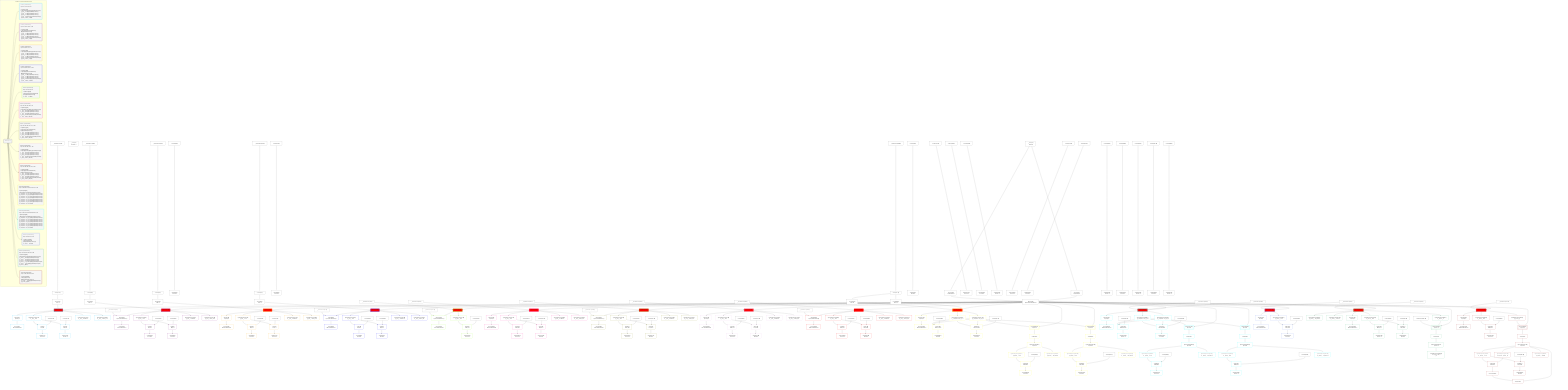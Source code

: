 %%{init: {'themeVariables': { 'fontSize': '12px'}}}%%
graph TD
    classDef path fill:#eee,stroke:#000,color:#000
    classDef plan fill:#fff,stroke-width:1px,color:#000
    classDef itemplan fill:#fff,stroke-width:2px,color:#000
    classDef sideeffectplan fill:#f00,stroke-width:2px,color:#000
    classDef bucket fill:#f6f6f6,color:#000,stroke-width:2px,text-align:left


    %% define steps
    __Value3["__Value[3∈0]<br />ᐸcontextᐳ"]:::plan
    __Value5["__Value[5∈0]<br />ᐸrootValueᐳ"]:::plan
    __InputStaticLeaf9["__InputStaticLeaf[9∈0]"]:::plan
    Lambda10["Lambda[10∈0]"]:::plan
    Access11["Access[11∈0]<br />ᐸ10.1ᐳ"]:::plan
    Access13["Access[13∈0]<br />ᐸ3.pgSettingsᐳ"]:::plan
    Access14["Access[14∈0]<br />ᐸ3.withPgClientᐳ"]:::plan
    Object15["Object[15∈0]<br />ᐸ{pgSettings,withPgClient}ᐳ"]:::plan
    PgDelete12[["PgDelete[12∈1]"]]:::sideeffectplan
    Object16["Object[16∈1]<br />ᐸ{result}ᐳ"]:::plan
    Access17["Access[17∈1]<br />ᐸ16.clientMutationIdᐳ"]:::plan
    Constant18["Constant[18∈0]"]:::plan
    PgClassExpression19["PgClassExpression[19∈1]<br />ᐸ__post__.”id”ᐳ"]:::plan
    List20["List[20∈1]<br />ᐸ18,19ᐳ"]:::plan
    Lambda21["Lambda[21∈1]<br />ᐸencodeᐳ"]:::plan
    Constant22["Constant[22∈0]"]:::plan
    List24["List[24∈1]<br />ᐸ22,19ᐳ"]:::plan
    Lambda25["Lambda[25∈1]<br />ᐸencodeᐳ"]:::plan
    PgClassExpression27["PgClassExpression[27∈1]<br />ᐸ__post__.”headline”ᐳ"]:::plan
    PgClassExpression28["PgClassExpression[28∈1]<br />ᐸ__post__.”author_id”ᐳ"]:::plan
    Constant29["Constant[29∈0]"]:::plan
    Lambda30["Lambda[30∈0]<br />ᐸencodeᐳ"]:::plan
    __InputStaticLeaf32["__InputStaticLeaf[32∈0]"]:::plan
    __InputStaticLeaf33["__InputStaticLeaf[33∈0]"]:::plan
    Lambda34["Lambda[34∈0]"]:::plan
    Access35["Access[35∈0]<br />ᐸ34.1ᐳ"]:::plan
    PgDelete36[["PgDelete[36∈2]"]]:::sideeffectplan
    Object40["Object[40∈2]<br />ᐸ{result,clientMutationId}ᐳ"]:::plan
    Access41["Access[41∈2]<br />ᐸ40.clientMutationIdᐳ"]:::plan
    Constant42["Constant[42∈0]"]:::plan
    PgClassExpression43["PgClassExpression[43∈2]<br />ᐸ__post__.”id”ᐳ"]:::plan
    List44["List[44∈2]<br />ᐸ42,43ᐳ"]:::plan
    Lambda45["Lambda[45∈2]<br />ᐸencodeᐳ"]:::plan
    Constant46["Constant[46∈0]"]:::plan
    List48["List[48∈2]<br />ᐸ46,43ᐳ"]:::plan
    Lambda49["Lambda[49∈2]<br />ᐸencodeᐳ"]:::plan
    PgClassExpression51["PgClassExpression[51∈2]<br />ᐸ__post__.”headline”ᐳ"]:::plan
    PgClassExpression52["PgClassExpression[52∈2]<br />ᐸ__post__.”author_id”ᐳ"]:::plan
    Constant53["Constant[53∈0]"]:::plan
    Lambda54["Lambda[54∈0]<br />ᐸencodeᐳ"]:::plan
    __InputStaticLeaf57["__InputStaticLeaf[57∈0]"]:::plan
    Lambda58["Lambda[58∈0]"]:::plan
    Access59["Access[59∈0]<br />ᐸ58.1ᐳ"]:::plan
    PgDelete60[["PgDelete[60∈3]"]]:::sideeffectplan
    Object64["Object[64∈3]<br />ᐸ{result}ᐳ"]:::plan
    Access65["Access[65∈3]<br />ᐸ64.clientMutationIdᐳ"]:::plan
    Constant66["Constant[66∈0]"]:::plan
    PgClassExpression67["PgClassExpression[67∈3]<br />ᐸ__post__.”id”ᐳ"]:::plan
    List68["List[68∈3]<br />ᐸ66,67ᐳ"]:::plan
    Lambda69["Lambda[69∈3]<br />ᐸencodeᐳ"]:::plan
    Constant70["Constant[70∈0]"]:::plan
    List72["List[72∈3]<br />ᐸ70,67ᐳ"]:::plan
    Lambda73["Lambda[73∈3]<br />ᐸencodeᐳ"]:::plan
    PgClassExpression75["PgClassExpression[75∈3]<br />ᐸ__post__.”headline”ᐳ"]:::plan
    PgClassExpression76["PgClassExpression[76∈3]<br />ᐸ__post__.”author_id”ᐳ"]:::plan
    Constant77["Constant[77∈0]"]:::plan
    Lambda78["Lambda[78∈0]<br />ᐸencodeᐳ"]:::plan
    __InputStaticLeaf80["__InputStaticLeaf[80∈0]"]:::plan
    __InputStaticLeaf81["__InputStaticLeaf[81∈0]"]:::plan
    Lambda82["Lambda[82∈0]"]:::plan
    Access83["Access[83∈0]<br />ᐸ82.1ᐳ"]:::plan
    PgDelete84[["PgDelete[84∈4]"]]:::sideeffectplan
    Object88["Object[88∈4]<br />ᐸ{result,clientMutationId}ᐳ"]:::plan
    Access89["Access[89∈4]<br />ᐸ88.clientMutationIdᐳ"]:::plan
    Constant90["Constant[90∈0]"]:::plan
    PgClassExpression91["PgClassExpression[91∈4]<br />ᐸ__post__.”id”ᐳ"]:::plan
    List92["List[92∈4]<br />ᐸ90,91ᐳ"]:::plan
    Lambda93["Lambda[93∈4]<br />ᐸencodeᐳ"]:::plan
    Constant94["Constant[94∈0]"]:::plan
    List96["List[96∈4]<br />ᐸ94,91ᐳ"]:::plan
    Lambda97["Lambda[97∈4]<br />ᐸencodeᐳ"]:::plan
    PgClassExpression99["PgClassExpression[99∈4]<br />ᐸ__post__.”headline”ᐳ"]:::plan
    PgClassExpression100["PgClassExpression[100∈4]<br />ᐸ__post__.”author_id”ᐳ"]:::plan
    Constant101["Constant[101∈0]"]:::plan
    Lambda102["Lambda[102∈0]<br />ᐸencodeᐳ"]:::plan
    __InputStaticLeaf104["__InputStaticLeaf[104∈0]"]:::plan
    __InputStaticLeaf105["__InputStaticLeaf[105∈0]"]:::plan
    PgDelete106[["PgDelete[106∈5]"]]:::sideeffectplan
    Object110["Object[110∈5]<br />ᐸ{result,clientMutationId}ᐳ"]:::plan
    Access111["Access[111∈5]<br />ᐸ110.clientMutationIdᐳ"]:::plan
    Constant112["Constant[112∈0]"]:::plan
    PgClassExpression113["PgClassExpression[113∈5]<br />ᐸ__types__.”id”ᐳ"]:::plan
    List114["List[114∈5]<br />ᐸ112,113ᐳ"]:::plan
    Lambda115["Lambda[115∈5]<br />ᐸencodeᐳ"]:::plan
    __InputStaticLeaf118["__InputStaticLeaf[118∈0]"]:::plan
    PgDelete119[["PgDelete[119∈6]"]]:::sideeffectplan
    Object123["Object[123∈6]<br />ᐸ{result}ᐳ"]:::plan
    Access124["Access[124∈6]<br />ᐸ123.clientMutationIdᐳ"]:::plan
    Constant125["Constant[125∈0]"]:::plan
    PgClassExpression126["PgClassExpression[126∈6]<br />ᐸ__post__.”id”ᐳ"]:::plan
    List127["List[127∈6]<br />ᐸ125,126ᐳ"]:::plan
    Lambda128["Lambda[128∈6]<br />ᐸencodeᐳ"]:::plan
    Constant129["Constant[129∈0]"]:::plan
    List131["List[131∈6]<br />ᐸ129,126ᐳ"]:::plan
    Lambda132["Lambda[132∈6]<br />ᐸencodeᐳ"]:::plan
    PgClassExpression134["PgClassExpression[134∈6]<br />ᐸ__post__.”headline”ᐳ"]:::plan
    PgClassExpression135["PgClassExpression[135∈6]<br />ᐸ__post__.”author_id”ᐳ"]:::plan
    Constant136["Constant[136∈0]"]:::plan
    Lambda137["Lambda[137∈0]<br />ᐸencodeᐳ"]:::plan
    __InputStaticLeaf139["__InputStaticLeaf[139∈0]"]:::plan
    __InputStaticLeaf140["__InputStaticLeaf[140∈0]"]:::plan
    PgDelete141[["PgDelete[141∈7]"]]:::sideeffectplan
    Object145["Object[145∈7]<br />ᐸ{result,clientMutationId}ᐳ"]:::plan
    Access146["Access[146∈7]<br />ᐸ145.clientMutationIdᐳ"]:::plan
    Constant147["Constant[147∈0]"]:::plan
    PgClassExpression148["PgClassExpression[148∈7]<br />ᐸ__post__.”id”ᐳ"]:::plan
    List149["List[149∈7]<br />ᐸ147,148ᐳ"]:::plan
    Lambda150["Lambda[150∈7]<br />ᐸencodeᐳ"]:::plan
    Constant151["Constant[151∈0]"]:::plan
    List153["List[153∈7]<br />ᐸ151,148ᐳ"]:::plan
    Lambda154["Lambda[154∈7]<br />ᐸencodeᐳ"]:::plan
    PgClassExpression156["PgClassExpression[156∈7]<br />ᐸ__post__.”headline”ᐳ"]:::plan
    PgClassExpression157["PgClassExpression[157∈7]<br />ᐸ__post__.”author_id”ᐳ"]:::plan
    Constant158["Constant[158∈0]"]:::plan
    Lambda159["Lambda[159∈0]<br />ᐸencodeᐳ"]:::plan
    __InputStaticLeaf162["__InputStaticLeaf[162∈0]"]:::plan
    PgDelete163[["PgDelete[163∈8]"]]:::sideeffectplan
    Object167["Object[167∈8]<br />ᐸ{result}ᐳ"]:::plan
    Access168["Access[168∈8]<br />ᐸ167.clientMutationIdᐳ"]:::plan
    Constant169["Constant[169∈0]"]:::plan
    PgClassExpression170["PgClassExpression[170∈8]<br />ᐸ__post__.”id”ᐳ"]:::plan
    List171["List[171∈8]<br />ᐸ169,170ᐳ"]:::plan
    Lambda172["Lambda[172∈8]<br />ᐸencodeᐳ"]:::plan
    Constant173["Constant[173∈0]"]:::plan
    List175["List[175∈8]<br />ᐸ173,170ᐳ"]:::plan
    Lambda176["Lambda[176∈8]<br />ᐸencodeᐳ"]:::plan
    PgClassExpression178["PgClassExpression[178∈8]<br />ᐸ__post__.”headline”ᐳ"]:::plan
    PgClassExpression179["PgClassExpression[179∈8]<br />ᐸ__post__.”author_id”ᐳ"]:::plan
    Constant180["Constant[180∈0]"]:::plan
    Lambda181["Lambda[181∈0]<br />ᐸencodeᐳ"]:::plan
    __InputStaticLeaf183["__InputStaticLeaf[183∈0]"]:::plan
    __InputStaticLeaf184["__InputStaticLeaf[184∈0]"]:::plan
    PgDelete185[["PgDelete[185∈9]"]]:::sideeffectplan
    Object189["Object[189∈9]<br />ᐸ{result,clientMutationId}ᐳ"]:::plan
    Access190["Access[190∈9]<br />ᐸ189.clientMutationIdᐳ"]:::plan
    Constant191["Constant[191∈0]"]:::plan
    PgClassExpression192["PgClassExpression[192∈9]<br />ᐸ__post__.”id”ᐳ"]:::plan
    List193["List[193∈9]<br />ᐸ191,192ᐳ"]:::plan
    Lambda194["Lambda[194∈9]<br />ᐸencodeᐳ"]:::plan
    Constant195["Constant[195∈0]"]:::plan
    List197["List[197∈9]<br />ᐸ195,192ᐳ"]:::plan
    Lambda198["Lambda[198∈9]<br />ᐸencodeᐳ"]:::plan
    PgClassExpression200["PgClassExpression[200∈9]<br />ᐸ__post__.”headline”ᐳ"]:::plan
    PgClassExpression201["PgClassExpression[201∈9]<br />ᐸ__post__.”author_id”ᐳ"]:::plan
    Constant202["Constant[202∈0]"]:::plan
    Lambda203["Lambda[203∈0]<br />ᐸencodeᐳ"]:::plan
    __InputStaticLeaf206["__InputStaticLeaf[206∈0]"]:::plan
    Lambda207["Lambda[207∈0]"]:::plan
    Access208["Access[208∈0]<br />ᐸ207.1ᐳ"]:::plan
    Access209["Access[209∈0]<br />ᐸ207.2ᐳ"]:::plan
    PgDelete210[["PgDelete[210∈10]"]]:::sideeffectplan
    Object214["Object[214∈10]<br />ᐸ{result}ᐳ"]:::plan
    Access215["Access[215∈10]<br />ᐸ214.clientMutationIdᐳ"]:::plan
    Constant216["Constant[216∈0]"]:::plan
    PgClassExpression217["PgClassExpression[217∈10]<br />ᐸ__compound...rson_id_1”ᐳ"]:::plan
    PgClassExpression218["PgClassExpression[218∈10]<br />ᐸ__compound...rson_id_2”ᐳ"]:::plan
    List219["List[219∈10]<br />ᐸ216,217,218ᐳ"]:::plan
    Lambda220["Lambda[220∈10]<br />ᐸencodeᐳ"]:::plan
    Constant221["Constant[221∈0]"]:::plan
    List224["List[224∈10]<br />ᐸ221,217,218ᐳ"]:::plan
    Lambda225["Lambda[225∈10]<br />ᐸencodeᐳ"]:::plan
    PgSelect229[["PgSelect[229∈10]<br />ᐸpersonᐳ"]]:::plan
    First233["First[233∈10]"]:::plan
    PgSelectSingle234["PgSelectSingle[234∈10]<br />ᐸpersonᐳ"]:::plan
    Constant235["Constant[235∈0]"]:::plan
    PgClassExpression236["PgClassExpression[236∈10]<br />ᐸ__person__.”id”ᐳ"]:::plan
    List237["List[237∈10]<br />ᐸ235,236ᐳ"]:::plan
    Lambda238["Lambda[238∈10]<br />ᐸencodeᐳ"]:::plan
    PgClassExpression239["PgClassExpression[239∈10]<br />ᐸ__person__...full_name”ᐳ"]:::plan
    PgSelect241[["PgSelect[241∈10]<br />ᐸpersonᐳ"]]:::plan
    First245["First[245∈10]"]:::plan
    PgSelectSingle246["PgSelectSingle[246∈10]<br />ᐸpersonᐳ"]:::plan
    Constant247["Constant[247∈0]"]:::plan
    PgClassExpression248["PgClassExpression[248∈10]<br />ᐸ__person__.”id”ᐳ"]:::plan
    List249["List[249∈10]<br />ᐸ247,248ᐳ"]:::plan
    Lambda250["Lambda[250∈10]<br />ᐸencodeᐳ"]:::plan
    PgClassExpression251["PgClassExpression[251∈10]<br />ᐸ__person__...full_name”ᐳ"]:::plan
    Constant252["Constant[252∈0]"]:::plan
    Lambda253["Lambda[253∈0]<br />ᐸencodeᐳ"]:::plan
    __InputStaticLeaf256["__InputStaticLeaf[256∈0]"]:::plan
    __InputStaticLeaf257["__InputStaticLeaf[257∈0]"]:::plan
    PgDelete258[["PgDelete[258∈11]"]]:::sideeffectplan
    Object262["Object[262∈11]<br />ᐸ{result}ᐳ"]:::plan
    Access263["Access[263∈11]<br />ᐸ262.clientMutationIdᐳ"]:::plan
    Constant264["Constant[264∈0]"]:::plan
    PgClassExpression265["PgClassExpression[265∈11]<br />ᐸ__compound...rson_id_1”ᐳ"]:::plan
    PgClassExpression266["PgClassExpression[266∈11]<br />ᐸ__compound...rson_id_2”ᐳ"]:::plan
    List267["List[267∈11]<br />ᐸ264,265,266ᐳ"]:::plan
    Lambda268["Lambda[268∈11]<br />ᐸencodeᐳ"]:::plan
    Constant269["Constant[269∈0]"]:::plan
    List272["List[272∈11]<br />ᐸ269,265,266ᐳ"]:::plan
    Lambda273["Lambda[273∈11]<br />ᐸencodeᐳ"]:::plan
    PgSelect277[["PgSelect[277∈11]<br />ᐸpersonᐳ"]]:::plan
    First281["First[281∈11]"]:::plan
    PgSelectSingle282["PgSelectSingle[282∈11]<br />ᐸpersonᐳ"]:::plan
    Constant283["Constant[283∈0]"]:::plan
    PgClassExpression284["PgClassExpression[284∈11]<br />ᐸ__person__.”id”ᐳ"]:::plan
    List285["List[285∈11]<br />ᐸ283,284ᐳ"]:::plan
    Lambda286["Lambda[286∈11]<br />ᐸencodeᐳ"]:::plan
    PgClassExpression287["PgClassExpression[287∈11]<br />ᐸ__person__...full_name”ᐳ"]:::plan
    PgSelect289[["PgSelect[289∈11]<br />ᐸpersonᐳ"]]:::plan
    First293["First[293∈11]"]:::plan
    PgSelectSingle294["PgSelectSingle[294∈11]<br />ᐸpersonᐳ"]:::plan
    Constant295["Constant[295∈0]"]:::plan
    PgClassExpression296["PgClassExpression[296∈11]<br />ᐸ__person__.”id”ᐳ"]:::plan
    List297["List[297∈11]<br />ᐸ295,296ᐳ"]:::plan
    Lambda298["Lambda[298∈11]<br />ᐸencodeᐳ"]:::plan
    PgClassExpression299["PgClassExpression[299∈11]<br />ᐸ__person__...full_name”ᐳ"]:::plan
    Constant300["Constant[300∈0]"]:::plan
    Lambda301["Lambda[301∈0]<br />ᐸencodeᐳ"]:::plan
    __InputStaticLeaf304["__InputStaticLeaf[304∈0]"]:::plan
    PgDelete305[["PgDelete[305∈12]"]]:::sideeffectplan
    Object309["Object[309∈12]<br />ᐸ{result}ᐳ"]:::plan
    Access310["Access[310∈12]<br />ᐸ309.clientMutationIdᐳ"]:::plan
    Constant311["Constant[311∈0]"]:::plan
    PgClassExpression312["PgClassExpression[312∈12]<br />ᐸ__person__.”id”ᐳ"]:::plan
    List313["List[313∈12]<br />ᐸ311,312ᐳ"]:::plan
    Lambda314["Lambda[314∈12]<br />ᐸencodeᐳ"]:::plan
    Constant315["Constant[315∈0]"]:::plan
    Lambda316["Lambda[316∈0]<br />ᐸencodeᐳ"]:::plan
    __InputStaticLeaf319["__InputStaticLeaf[319∈0]"]:::plan
    PgDelete320[["PgDelete[320∈13]"]]:::sideeffectplan
    Object324["Object[324∈13]<br />ᐸ{result}ᐳ"]:::plan
    Access325["Access[325∈13]<br />ᐸ324.clientMutationIdᐳ"]:::plan
    Constant326["Constant[326∈0]"]:::plan
    PgClassExpression327["PgClassExpression[327∈13]<br />ᐸ__person__.”id”ᐳ"]:::plan
    List328["List[328∈13]<br />ᐸ326,327ᐳ"]:::plan
    Lambda329["Lambda[329∈13]<br />ᐸencodeᐳ"]:::plan
    Constant330["Constant[330∈0]"]:::plan
    List332["List[332∈13]<br />ᐸ330,327ᐳ"]:::plan
    Lambda333["Lambda[333∈13]<br />ᐸencodeᐳ"]:::plan
    PgClassExpression335["PgClassExpression[335∈13]<br />ᐸ__person__...full_name”ᐳ"]:::plan
    PgClassExpression336["PgClassExpression[336∈13]<br />ᐸ__person__.”email”ᐳ"]:::plan
    __InputStaticLeaf337["__InputStaticLeaf[337∈0]"]:::plan
    PgClassExpression338["PgClassExpression[338∈13]<br />ᐸ__person__ᐳ"]:::plan
    PgSelect339[["PgSelect[339∈13]<br />ᐸpersonᐳ"]]:::plan
    First343["First[343∈13]"]:::plan
    PgSelectSingle344["PgSelectSingle[344∈13]<br />ᐸpersonᐳ"]:::plan
    PgClassExpression346["PgClassExpression[346∈13]<br />ᐸ”c”.”perso...lder! */<br />)ᐳ"]:::plan
    Constant347["Constant[347∈0]"]:::plan
    Lambda348["Lambda[348∈0]<br />ᐸencodeᐳ"]:::plan
    __InputStaticLeaf351["__InputStaticLeaf[351∈0]"]:::plan
    PgDelete352[["PgDelete[352∈14]"]]:::sideeffectplan
    Object356["Object[356∈14]<br />ᐸ{result}ᐳ"]:::plan
    Access357["Access[357∈14]<br />ᐸ356.clientMutationIdᐳ"]:::plan
    Constant358["Constant[358∈0]"]:::plan
    PgClassExpression359["PgClassExpression[359∈14]<br />ᐸ__person__.”id”ᐳ"]:::plan
    List360["List[360∈14]<br />ᐸ358,359ᐳ"]:::plan
    Lambda361["Lambda[361∈14]<br />ᐸencodeᐳ"]:::plan
    PgClassExpression365["PgClassExpression[365∈14]<br />ᐸ__person__ᐳ"]:::plan
    PgSelect366[["PgSelect[366∈14]<br />ᐸpersonᐳ"]]:::plan
    First371["First[371∈14]"]:::plan
    PgSelectSingle372["PgSelectSingle[372∈14]<br />ᐸpersonᐳ"]:::plan
    PgClassExpression375["PgClassExpression[375∈14]<br />ᐸ”c”.”perso..._person__)ᐳ"]:::plan
    PgClassExpression376["PgClassExpression[376∈14]<br />ᐸ__person__.”id”ᐳ"]:::plan
    List377["List[377∈14]<br />ᐸ375,376ᐳ"]:::plan
    PgCursor374["PgCursor[374∈14]"]:::plan
    Edge373["Edge[373∈14]"]:::plan
    Constant381["Constant[381∈0]"]:::plan
    List383["List[383∈14]<br />ᐸ381,376ᐳ"]:::plan
    Lambda384["Lambda[384∈14]<br />ᐸencodeᐳ"]:::plan
    PgClassExpression385["PgClassExpression[385∈14]<br />ᐸ__person__.”email”ᐳ"]:::plan
    Constant386["Constant[386∈0]"]:::plan
    Lambda387["Lambda[387∈0]<br />ᐸencodeᐳ"]:::plan

    %% plan dependencies
    __InputStaticLeaf9 --> Lambda10
    Lambda10 --> Access11
    __Value3 --> Access13
    __Value3 --> Access14
    Access13 & Access14 --> Object15
    Object15 & Access11 --> PgDelete12
    PgDelete12 --> Object16
    Object16 --> Access17
    PgDelete12 --> PgClassExpression19
    Constant18 & PgClassExpression19 --> List20
    List20 --> Lambda21
    Constant22 & PgClassExpression19 --> List24
    List24 --> Lambda25
    PgDelete12 --> PgClassExpression27
    PgDelete12 --> PgClassExpression28
    Constant29 --> Lambda30
    __InputStaticLeaf33 --> Lambda34
    Lambda34 --> Access35
    Object15 & Access35 --> PgDelete36
    PgDelete36 & __InputStaticLeaf32 --> Object40
    Object40 --> Access41
    PgDelete36 --> PgClassExpression43
    Constant42 & PgClassExpression43 --> List44
    List44 --> Lambda45
    Constant46 & PgClassExpression43 --> List48
    List48 --> Lambda49
    PgDelete36 --> PgClassExpression51
    PgDelete36 --> PgClassExpression52
    Constant53 --> Lambda54
    __InputStaticLeaf57 --> Lambda58
    Lambda58 --> Access59
    Object15 & Access59 --> PgDelete60
    PgDelete60 --> Object64
    Object64 --> Access65
    PgDelete60 --> PgClassExpression67
    Constant66 & PgClassExpression67 --> List68
    List68 --> Lambda69
    Constant70 & PgClassExpression67 --> List72
    List72 --> Lambda73
    PgDelete60 --> PgClassExpression75
    PgDelete60 --> PgClassExpression76
    Constant77 --> Lambda78
    __InputStaticLeaf81 --> Lambda82
    Lambda82 --> Access83
    Object15 & Access83 --> PgDelete84
    PgDelete84 & __InputStaticLeaf80 --> Object88
    Object88 --> Access89
    PgDelete84 --> PgClassExpression91
    Constant90 & PgClassExpression91 --> List92
    List92 --> Lambda93
    Constant94 & PgClassExpression91 --> List96
    List96 --> Lambda97
    PgDelete84 --> PgClassExpression99
    PgDelete84 --> PgClassExpression100
    Constant101 --> Lambda102
    Object15 & __InputStaticLeaf105 --> PgDelete106
    PgDelete106 & __InputStaticLeaf104 --> Object110
    Object110 --> Access111
    PgDelete106 --> PgClassExpression113
    Constant112 & PgClassExpression113 --> List114
    List114 --> Lambda115
    Object15 & __InputStaticLeaf118 --> PgDelete119
    PgDelete119 --> Object123
    Object123 --> Access124
    PgDelete119 --> PgClassExpression126
    Constant125 & PgClassExpression126 --> List127
    List127 --> Lambda128
    Constant129 & PgClassExpression126 --> List131
    List131 --> Lambda132
    PgDelete119 --> PgClassExpression134
    PgDelete119 --> PgClassExpression135
    Constant136 --> Lambda137
    Object15 & __InputStaticLeaf140 --> PgDelete141
    PgDelete141 & __InputStaticLeaf139 --> Object145
    Object145 --> Access146
    PgDelete141 --> PgClassExpression148
    Constant147 & PgClassExpression148 --> List149
    List149 --> Lambda150
    Constant151 & PgClassExpression148 --> List153
    List153 --> Lambda154
    PgDelete141 --> PgClassExpression156
    PgDelete141 --> PgClassExpression157
    Constant158 --> Lambda159
    Object15 & __InputStaticLeaf162 --> PgDelete163
    PgDelete163 --> Object167
    Object167 --> Access168
    PgDelete163 --> PgClassExpression170
    Constant169 & PgClassExpression170 --> List171
    List171 --> Lambda172
    Constant173 & PgClassExpression170 --> List175
    List175 --> Lambda176
    PgDelete163 --> PgClassExpression178
    PgDelete163 --> PgClassExpression179
    Constant180 --> Lambda181
    Object15 & __InputStaticLeaf184 --> PgDelete185
    PgDelete185 & __InputStaticLeaf183 --> Object189
    Object189 --> Access190
    PgDelete185 --> PgClassExpression192
    Constant191 & PgClassExpression192 --> List193
    List193 --> Lambda194
    Constant195 & PgClassExpression192 --> List197
    List197 --> Lambda198
    PgDelete185 --> PgClassExpression200
    PgDelete185 --> PgClassExpression201
    Constant202 --> Lambda203
    __InputStaticLeaf206 --> Lambda207
    Lambda207 --> Access208
    Lambda207 --> Access209
    Object15 & Access208 & Access209 --> PgDelete210
    PgDelete210 --> Object214
    Object214 --> Access215
    PgDelete210 --> PgClassExpression217
    PgDelete210 --> PgClassExpression218
    Constant216 & PgClassExpression217 & PgClassExpression218 --> List219
    List219 --> Lambda220
    Constant221 & PgClassExpression217 & PgClassExpression218 --> List224
    List224 --> Lambda225
    Object15 & PgClassExpression217 --> PgSelect229
    PgSelect229 --> First233
    First233 --> PgSelectSingle234
    PgSelectSingle234 --> PgClassExpression236
    Constant235 & PgClassExpression236 --> List237
    List237 --> Lambda238
    PgSelectSingle234 --> PgClassExpression239
    Object15 & PgClassExpression218 --> PgSelect241
    PgSelect241 --> First245
    First245 --> PgSelectSingle246
    PgSelectSingle246 --> PgClassExpression248
    Constant247 & PgClassExpression248 --> List249
    List249 --> Lambda250
    PgSelectSingle246 --> PgClassExpression251
    Constant252 --> Lambda253
    Object15 & __InputStaticLeaf256 & __InputStaticLeaf257 --> PgDelete258
    PgDelete258 --> Object262
    Object262 --> Access263
    PgDelete258 --> PgClassExpression265
    PgDelete258 --> PgClassExpression266
    Constant264 & PgClassExpression265 & PgClassExpression266 --> List267
    List267 --> Lambda268
    Constant269 & PgClassExpression265 & PgClassExpression266 --> List272
    List272 --> Lambda273
    Object15 & PgClassExpression265 --> PgSelect277
    PgSelect277 --> First281
    First281 --> PgSelectSingle282
    PgSelectSingle282 --> PgClassExpression284
    Constant283 & PgClassExpression284 --> List285
    List285 --> Lambda286
    PgSelectSingle282 --> PgClassExpression287
    Object15 & PgClassExpression266 --> PgSelect289
    PgSelect289 --> First293
    First293 --> PgSelectSingle294
    PgSelectSingle294 --> PgClassExpression296
    Constant295 & PgClassExpression296 --> List297
    List297 --> Lambda298
    PgSelectSingle294 --> PgClassExpression299
    Constant300 --> Lambda301
    Object15 & __InputStaticLeaf304 --> PgDelete305
    PgDelete305 --> Object309
    Object309 --> Access310
    PgDelete305 --> PgClassExpression312
    Constant311 & PgClassExpression312 --> List313
    List313 --> Lambda314
    Constant315 --> Lambda316
    Object15 & __InputStaticLeaf319 --> PgDelete320
    PgDelete320 --> Object324
    Object324 --> Access325
    PgDelete320 --> PgClassExpression327
    Constant326 & PgClassExpression327 --> List328
    List328 --> Lambda329
    Constant330 & PgClassExpression327 --> List332
    List332 --> Lambda333
    PgDelete320 --> PgClassExpression335
    PgDelete320 --> PgClassExpression336
    PgDelete320 --> PgClassExpression338
    Object15 & PgClassExpression338 & __InputStaticLeaf337 --> PgSelect339
    PgSelect339 --> First343
    First343 --> PgSelectSingle344
    PgSelectSingle344 --> PgClassExpression346
    Constant347 --> Lambda348
    Object15 & __InputStaticLeaf351 --> PgDelete352
    PgDelete352 --> Object356
    Object356 --> Access357
    PgDelete352 --> PgClassExpression359
    Constant358 & PgClassExpression359 --> List360
    List360 --> Lambda361
    PgDelete352 --> PgClassExpression365
    Object15 & PgClassExpression365 --> PgSelect366
    PgSelect366 --> First371
    First371 --> PgSelectSingle372
    PgSelectSingle372 --> PgClassExpression375
    PgSelectSingle372 --> PgClassExpression376
    PgClassExpression375 & PgClassExpression376 --> List377
    List377 --> PgCursor374
    PgSelectSingle372 & PgCursor374 --> Edge373
    Constant381 & PgClassExpression376 --> List383
    List383 --> Lambda384
    PgSelectSingle372 --> PgClassExpression385
    Constant386 --> Lambda387

    subgraph "Buckets for mutations/v4/mutation-delete"
    Bucket0("Bucket 0 (root)"):::bucket
    classDef bucket0 stroke:#696969
    class Bucket0,__Value3,__Value5,__InputStaticLeaf9,Lambda10,Access11,Access13,Access14,Object15,Constant18,Constant22,Constant29,Lambda30,__InputStaticLeaf32,__InputStaticLeaf33,Lambda34,Access35,Constant42,Constant46,Constant53,Lambda54,__InputStaticLeaf57,Lambda58,Access59,Constant66,Constant70,Constant77,Lambda78,__InputStaticLeaf80,__InputStaticLeaf81,Lambda82,Access83,Constant90,Constant94,Constant101,Lambda102,__InputStaticLeaf104,__InputStaticLeaf105,Constant112,__InputStaticLeaf118,Constant125,Constant129,Constant136,Lambda137,__InputStaticLeaf139,__InputStaticLeaf140,Constant147,Constant151,Constant158,Lambda159,__InputStaticLeaf162,Constant169,Constant173,Constant180,Lambda181,__InputStaticLeaf183,__InputStaticLeaf184,Constant191,Constant195,Constant202,Lambda203,__InputStaticLeaf206,Lambda207,Access208,Access209,Constant216,Constant221,Constant235,Constant247,Constant252,Lambda253,__InputStaticLeaf256,__InputStaticLeaf257,Constant264,Constant269,Constant283,Constant295,Constant300,Lambda301,__InputStaticLeaf304,Constant311,Constant315,Lambda316,__InputStaticLeaf319,Constant326,Constant330,__InputStaticLeaf337,Constant347,Lambda348,__InputStaticLeaf351,Constant358,Constant381,Constant386,Lambda387 bucket0
    Bucket1("Bucket 1 (mutationField)<br />Deps: 15, 11, 18, 22, 5, 30<br /><br />1: PgDelete{1}[12]<br />2: Object{1}ᐸ{result}ᐳ[16],PgClassExpression{1}ᐸ__post__.”id”ᐳ[19],PgClassExpression{1}ᐸ__post__.”id”ᐳ[19],PgClassExpression{1}ᐸ__post__.”id”ᐳ[19],PgClassExpression{1}ᐸ__post__.”headline”ᐳ[27],PgClassExpression{1}ᐸ__post__.”author_id”ᐳ[28]"):::bucket
    classDef bucket1 stroke:#00bfff
    class Bucket1,PgDelete12,Object16,Access17,PgClassExpression19,List20,Lambda21,List24,Lambda25,PgClassExpression27,PgClassExpression28 bucket1
    Bucket2("Bucket 2 (mutationField)<br />Deps: 15, 35, 32, 42, 46, 5, 54<br /><br />1: PgDelete{2}[36]<br />2: Object{2}ᐸ{result,clientMutationId}ᐳ[40],PgClassExpression{2}ᐸ__post__.”id”ᐳ[43],PgClassExpression{2}ᐸ__post__.”id”ᐳ[43],PgClassExpression{2}ᐸ__post__.”id”ᐳ[43],PgClassExpression{2}ᐸ__post__.”headline”ᐳ[51],PgClassExpression{2}ᐸ__post__.”author_id”ᐳ[52]"):::bucket
    classDef bucket2 stroke:#7f007f
    class Bucket2,PgDelete36,Object40,Access41,PgClassExpression43,List44,Lambda45,List48,Lambda49,PgClassExpression51,PgClassExpression52 bucket2
    Bucket3("Bucket 3 (mutationField)<br />Deps: 15, 59, 66, 70, 5, 78<br /><br />1: PgDelete{3}[60]<br />2: Object{3}ᐸ{result}ᐳ[64],PgClassExpression{3}ᐸ__post__.”id”ᐳ[67],PgClassExpression{3}ᐸ__post__.”id”ᐳ[67],PgClassExpression{3}ᐸ__post__.”id”ᐳ[67],PgClassExpression{3}ᐸ__post__.”headline”ᐳ[75],PgClassExpression{3}ᐸ__post__.”author_id”ᐳ[76]"):::bucket
    classDef bucket3 stroke:#ffa500
    class Bucket3,PgDelete60,Object64,Access65,PgClassExpression67,List68,Lambda69,List72,Lambda73,PgClassExpression75,PgClassExpression76 bucket3
    Bucket4("Bucket 4 (mutationField)<br />Deps: 15, 83, 80, 90, 94, 5, 102<br /><br />1: PgDelete{4}[84]<br />2: Object{4}ᐸ{result,clientMutationId}ᐳ[88],PgClassExpression{4}ᐸ__post__.”id”ᐳ[91],PgClassExpression{4}ᐸ__post__.”id”ᐳ[91],PgClassExpression{4}ᐸ__post__.”id”ᐳ[91],PgClassExpression{4}ᐸ__post__.”headline”ᐳ[99],PgClassExpression{4}ᐸ__post__.”author_id”ᐳ[100]"):::bucket
    classDef bucket4 stroke:#0000ff
    class Bucket4,PgDelete84,Object88,Access89,PgClassExpression91,List92,Lambda93,List96,Lambda97,PgClassExpression99,PgClassExpression100 bucket4
    Bucket5("Bucket 5 (mutationField)<br />Deps: 15, 105, 104, 112<br /><br />1: PgDelete{5}[106]<br />2: Object{5}ᐸ{result,clientMutationId}ᐳ[110],PgClassExpression{5}ᐸ__types__.”id”ᐳ[113]"):::bucket
    classDef bucket5 stroke:#7fff00
    class Bucket5,PgDelete106,Object110,Access111,PgClassExpression113,List114,Lambda115 bucket5
    Bucket6("Bucket 6 (mutationField)<br />Deps: 15, 118, 125, 129, 5, 137<br /><br />1: PgDelete{6}[119]<br />2: Object{6}ᐸ{result}ᐳ[123],PgClassExpression{6}ᐸ__post__.”id”ᐳ[126],PgClassExpression{6}ᐸ__post__.”id”ᐳ[126],PgClassExpression{6}ᐸ__post__.”id”ᐳ[126],PgClassExpression{6}ᐸ__post__.”headline”ᐳ[134],PgClassExpression{6}ᐸ__post__.”author_id”ᐳ[135]"):::bucket
    classDef bucket6 stroke:#ff1493
    class Bucket6,PgDelete119,Object123,Access124,PgClassExpression126,List127,Lambda128,List131,Lambda132,PgClassExpression134,PgClassExpression135 bucket6
    Bucket7("Bucket 7 (mutationField)<br />Deps: 15, 140, 139, 147, 151, 5, 159<br /><br />1: PgDelete{7}[141]<br />2: Object{7}ᐸ{result,clientMutationId}ᐳ[145],PgClassExpression{7}ᐸ__post__.”id”ᐳ[148],PgClassExpression{7}ᐸ__post__.”id”ᐳ[148],PgClassExpression{7}ᐸ__post__.”id”ᐳ[148],PgClassExpression{7}ᐸ__post__.”headline”ᐳ[156],PgClassExpression{7}ᐸ__post__.”author_id”ᐳ[157]"):::bucket
    classDef bucket7 stroke:#808000
    class Bucket7,PgDelete141,Object145,Access146,PgClassExpression148,List149,Lambda150,List153,Lambda154,PgClassExpression156,PgClassExpression157 bucket7
    Bucket8("Bucket 8 (mutationField)<br />Deps: 15, 162, 169, 173, 5, 181<br /><br />1: PgDelete{8}[163]<br />2: Object{8}ᐸ{result}ᐳ[167],PgClassExpression{8}ᐸ__post__.”id”ᐳ[170],PgClassExpression{8}ᐸ__post__.”id”ᐳ[170],PgClassExpression{8}ᐸ__post__.”id”ᐳ[170],PgClassExpression{8}ᐸ__post__.”headline”ᐳ[178],PgClassExpression{8}ᐸ__post__.”author_id”ᐳ[179]"):::bucket
    classDef bucket8 stroke:#dda0dd
    class Bucket8,PgDelete163,Object167,Access168,PgClassExpression170,List171,Lambda172,List175,Lambda176,PgClassExpression178,PgClassExpression179 bucket8
    Bucket9("Bucket 9 (mutationField)<br />Deps: 15, 184, 183, 191, 195, 5, 203<br /><br />1: PgDelete{9}[185]<br />2: Object{9}ᐸ{result,clientMutationId}ᐳ[189],PgClassExpression{9}ᐸ__post__.”id”ᐳ[192],PgClassExpression{9}ᐸ__post__.”id”ᐳ[192],PgClassExpression{9}ᐸ__post__.”id”ᐳ[192],PgClassExpression{9}ᐸ__post__.”headline”ᐳ[200],PgClassExpression{9}ᐸ__post__.”author_id”ᐳ[201]"):::bucket
    classDef bucket9 stroke:#ff0000
    class Bucket9,PgDelete185,Object189,Access190,PgClassExpression192,List193,Lambda194,List197,Lambda198,PgClassExpression200,PgClassExpression201 bucket9
    Bucket10("Bucket 10 (mutationField)<br />Deps: 15, 208, 209, 216, 221, 235, 247, 5, 253<br /><br />1: PgDelete{10}[210]<br />2: Object{10}ᐸ{result}ᐳ[214],PgClassExpression{10}ᐸ__compound...rson_id_1”ᐳ[217],PgClassExpression{10}ᐸ__compound...rson_id_2”ᐳ[218],PgClassExpression{10}ᐸ__compound...rson_id_1”ᐳ[217],PgClassExpression{10}ᐸ__compound...rson_id_2”ᐳ[218],PgClassExpression{10}ᐸ__compound...rson_id_1”ᐳ[217],PgClassExpression{10}ᐸ__compound...rson_id_2”ᐳ[218],PgClassExpression{10}ᐸ__compound...rson_id_1”ᐳ[217],PgClassExpression{10}ᐸ__compound...rson_id_2”ᐳ[218]"):::bucket
    classDef bucket10 stroke:#ffff00
    class Bucket10,PgDelete210,Object214,Access215,PgClassExpression217,PgClassExpression218,List219,Lambda220,List224,Lambda225,PgSelect229,First233,PgSelectSingle234,PgClassExpression236,List237,Lambda238,PgClassExpression239,PgSelect241,First245,PgSelectSingle246,PgClassExpression248,List249,Lambda250,PgClassExpression251 bucket10
    Bucket11("Bucket 11 (mutationField)<br />Deps: 15, 256, 257, 264, 269, 283, 295, 5, 301<br /><br />1: PgDelete{11}[258]<br />2: Object{11}ᐸ{result}ᐳ[262],PgClassExpression{11}ᐸ__compound...rson_id_1”ᐳ[265],PgClassExpression{11}ᐸ__compound...rson_id_2”ᐳ[266],PgClassExpression{11}ᐸ__compound...rson_id_1”ᐳ[265],PgClassExpression{11}ᐸ__compound...rson_id_2”ᐳ[266],PgClassExpression{11}ᐸ__compound...rson_id_1”ᐳ[265],PgClassExpression{11}ᐸ__compound...rson_id_2”ᐳ[266],PgClassExpression{11}ᐸ__compound...rson_id_1”ᐳ[265],PgClassExpression{11}ᐸ__compound...rson_id_2”ᐳ[266]"):::bucket
    classDef bucket11 stroke:#00ffff
    class Bucket11,PgDelete258,Object262,Access263,PgClassExpression265,PgClassExpression266,List267,Lambda268,List272,Lambda273,PgSelect277,First281,PgSelectSingle282,PgClassExpression284,List285,Lambda286,PgClassExpression287,PgSelect289,First293,PgSelectSingle294,PgClassExpression296,List297,Lambda298,PgClassExpression299 bucket11
    Bucket12("Bucket 12 (mutationField)<br />Deps: 15, 304, 311, 5, 316<br /><br />1: PgDelete{12}[305]<br />2: Object{12}ᐸ{result}ᐳ[309],PgClassExpression{12}ᐸ__person__.”id”ᐳ[312]"):::bucket
    classDef bucket12 stroke:#4169e1
    class Bucket12,PgDelete305,Object309,Access310,PgClassExpression312,List313,Lambda314 bucket12
    Bucket13("Bucket 13 (mutationField)<br />Deps: 15, 319, 326, 330, 337, 5, 348<br /><br />1: PgDelete{13}[320]<br />2: Object{13}ᐸ{result}ᐳ[324],PgClassExpression{13}ᐸ__person__.”id”ᐳ[327],PgClassExpression{13}ᐸ__person__.”id”ᐳ[327],PgClassExpression{13}ᐸ__person__.”id”ᐳ[327],PgClassExpression{13}ᐸ__person__...full_name”ᐳ[335],PgClassExpression{13}ᐸ__person__.”email”ᐳ[336],PgClassExpression{13}ᐸ__person__ᐳ[338]"):::bucket
    classDef bucket13 stroke:#3cb371
    class Bucket13,PgDelete320,Object324,Access325,PgClassExpression327,List328,Lambda329,List332,Lambda333,PgClassExpression335,PgClassExpression336,PgClassExpression338,PgSelect339,First343,PgSelectSingle344,PgClassExpression346 bucket13
    Bucket14("Bucket 14 (mutationField)<br />Deps: 15, 351, 358, 381, 5, 387<br /><br />1: PgDelete{14}[352]<br />2: Object{14}ᐸ{result}ᐳ[356],PgClassExpression{14}ᐸ__person__.”id”ᐳ[359],PgClassExpression{14}ᐸ__person__ᐳ[365]"):::bucket
    classDef bucket14 stroke:#a52a2a
    class Bucket14,PgDelete352,Object356,Access357,PgClassExpression359,List360,Lambda361,PgClassExpression365,PgSelect366,First371,PgSelectSingle372,Edge373,PgCursor374,PgClassExpression375,PgClassExpression376,List377,List383,Lambda384,PgClassExpression385 bucket14
    Bucket0 --> Bucket1 & Bucket2 & Bucket3 & Bucket4 & Bucket5 & Bucket6 & Bucket7 & Bucket8 & Bucket9 & Bucket10 & Bucket11 & Bucket12 & Bucket13 & Bucket14
    end